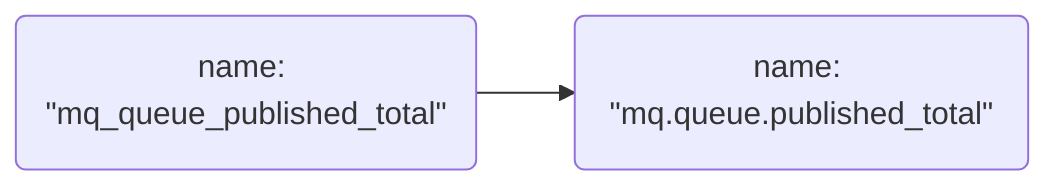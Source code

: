 flowchart LR
    classDef small font-size: 9px;

    metric0(name: &quot;mq_queue_published_total&quot;)
    metric1(name: &quot;mq.queue.published_total&quot;)
    metric0 --> metric1